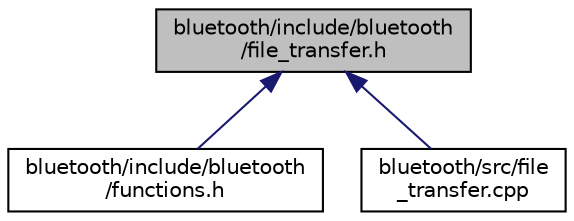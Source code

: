 digraph "bluetooth/include/bluetooth/file_transfer.h"
{
 // LATEX_PDF_SIZE
  edge [fontname="Helvetica",fontsize="10",labelfontname="Helvetica",labelfontsize="10"];
  node [fontname="Helvetica",fontsize="10",shape=record];
  Node1 [label="bluetooth/include/bluetooth\l/file_transfer.h",height=0.2,width=0.4,color="black", fillcolor="grey75", style="filled", fontcolor="black",tooltip="Function declarations for File transfer via Bluetooth."];
  Node1 -> Node2 [dir="back",color="midnightblue",fontsize="10",style="solid",fontname="Helvetica"];
  Node2 [label="bluetooth/include/bluetooth\l/functions.h",height=0.2,width=0.4,color="black", fillcolor="white", style="filled",URL="$functions_8h.html",tooltip="A header to just include all bluetooth related functionalities."];
  Node1 -> Node3 [dir="back",color="midnightblue",fontsize="10",style="solid",fontname="Helvetica"];
  Node3 [label="bluetooth/src/file\l_transfer.cpp",height=0.2,width=0.4,color="black", fillcolor="white", style="filled",URL="$file__transfer_8cpp.html",tooltip="Function definitions for File transfer via Bluetooth."];
}
